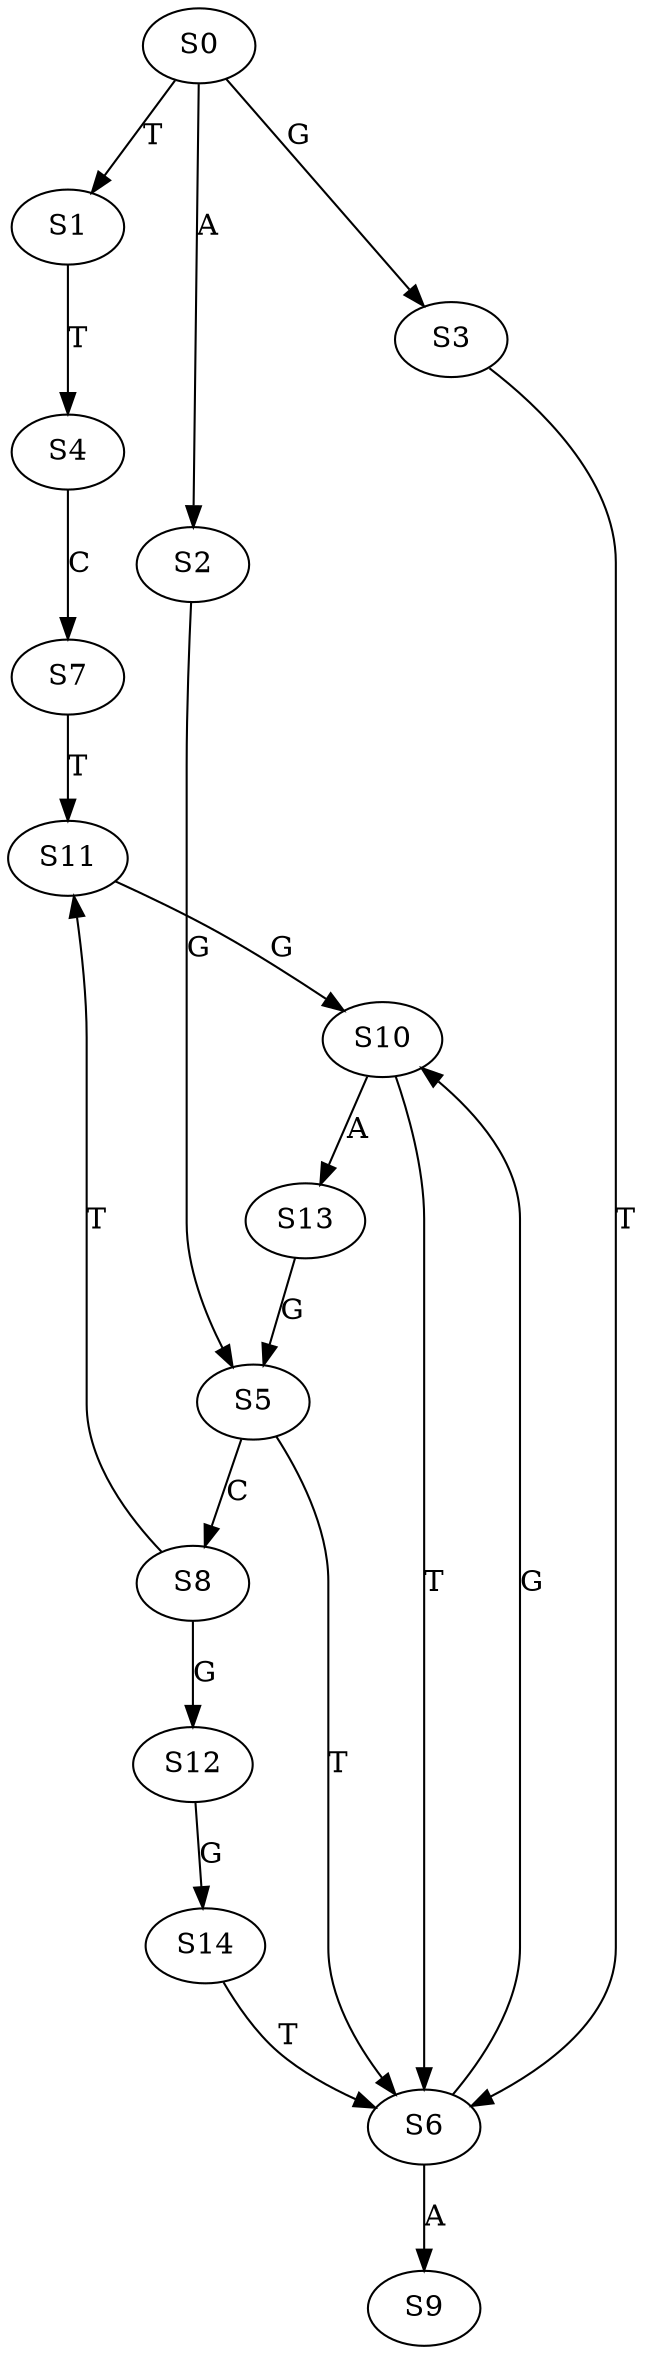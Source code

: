 strict digraph  {
	S0 -> S1 [ label = T ];
	S0 -> S2 [ label = A ];
	S0 -> S3 [ label = G ];
	S1 -> S4 [ label = T ];
	S2 -> S5 [ label = G ];
	S3 -> S6 [ label = T ];
	S4 -> S7 [ label = C ];
	S5 -> S8 [ label = C ];
	S5 -> S6 [ label = T ];
	S6 -> S9 [ label = A ];
	S6 -> S10 [ label = G ];
	S7 -> S11 [ label = T ];
	S8 -> S12 [ label = G ];
	S8 -> S11 [ label = T ];
	S10 -> S6 [ label = T ];
	S10 -> S13 [ label = A ];
	S11 -> S10 [ label = G ];
	S12 -> S14 [ label = G ];
	S13 -> S5 [ label = G ];
	S14 -> S6 [ label = T ];
}
